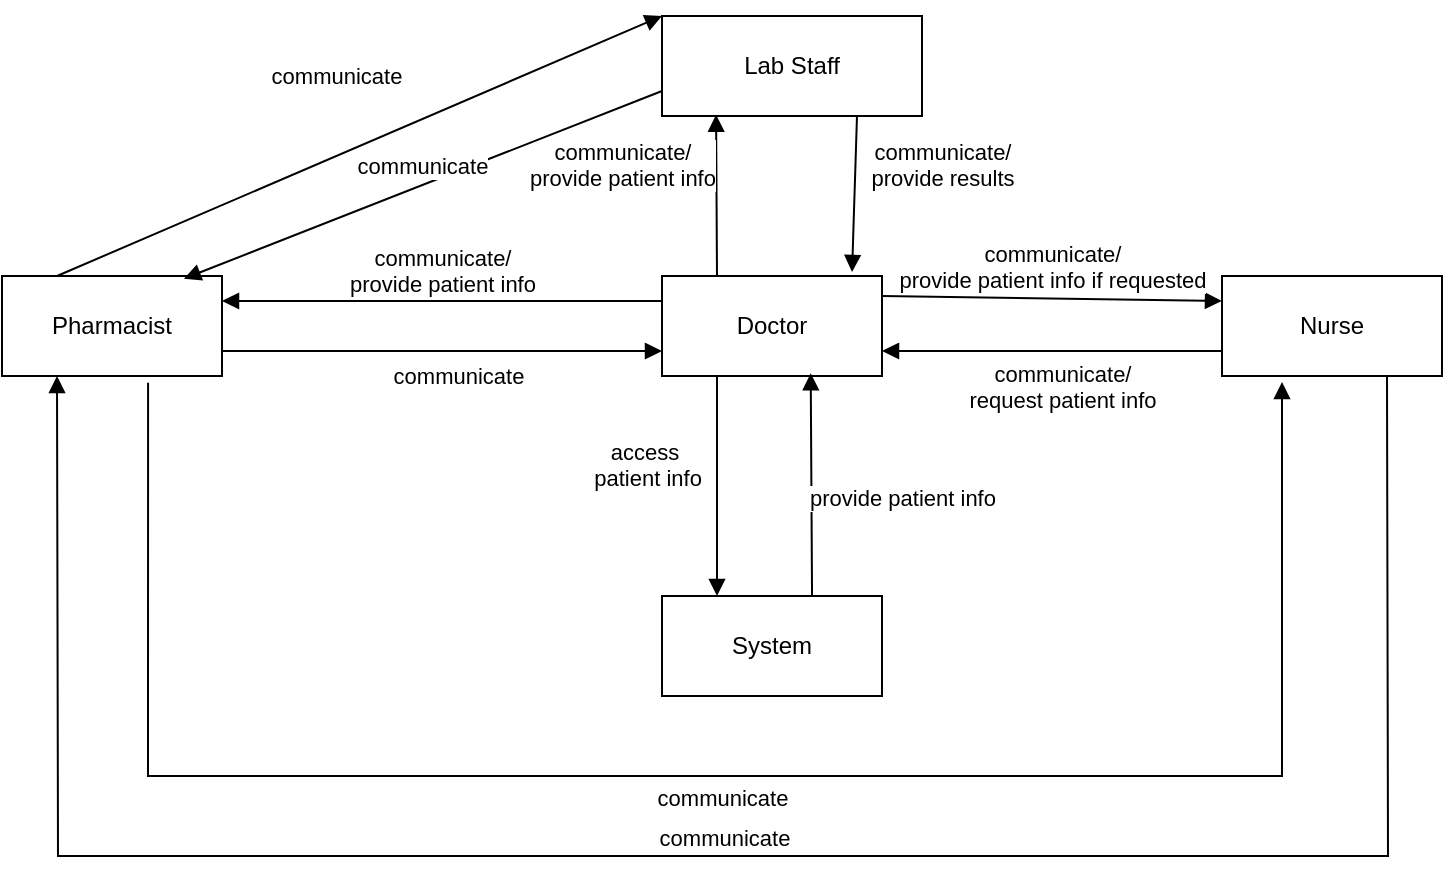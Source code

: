 <mxfile version="24.3.1" type="device">
  <diagram name="Page-1" id="xQnkz2gyqaugL-oDEthB">
    <mxGraphModel dx="2311" dy="652" grid="1" gridSize="10" guides="1" tooltips="1" connect="1" arrows="1" fold="1" page="1" pageScale="1" pageWidth="850" pageHeight="1100" math="0" shadow="0">
      <root>
        <mxCell id="0" />
        <mxCell id="1" parent="0" />
        <mxCell id="x95QMlqy5wYq6lgR7YRD-1" value="Doctor" style="html=1;whiteSpace=wrap;" vertex="1" parent="1">
          <mxGeometry x="-120" y="180" width="110" height="50" as="geometry" />
        </mxCell>
        <mxCell id="x95QMlqy5wYq6lgR7YRD-2" value="Nurse" style="html=1;whiteSpace=wrap;" vertex="1" parent="1">
          <mxGeometry x="160" y="180" width="110" height="50" as="geometry" />
        </mxCell>
        <mxCell id="x95QMlqy5wYq6lgR7YRD-3" value="Pharmacist" style="html=1;whiteSpace=wrap;" vertex="1" parent="1">
          <mxGeometry x="-450" y="180" width="110" height="50" as="geometry" />
        </mxCell>
        <mxCell id="x95QMlqy5wYq6lgR7YRD-4" value="Lab Staff" style="html=1;whiteSpace=wrap;" vertex="1" parent="1">
          <mxGeometry x="-120" y="50" width="130" height="50" as="geometry" />
        </mxCell>
        <mxCell id="x95QMlqy5wYq6lgR7YRD-5" value="System" style="html=1;whiteSpace=wrap;" vertex="1" parent="1">
          <mxGeometry x="-120" y="340" width="110" height="50" as="geometry" />
        </mxCell>
        <mxCell id="x95QMlqy5wYq6lgR7YRD-6" value="&lt;div&gt;access&lt;/div&gt;&lt;div&gt;&amp;nbsp;patient info&lt;/div&gt;" style="html=1;verticalAlign=bottom;endArrow=block;curved=0;rounded=0;exitX=0.25;exitY=1;exitDx=0;exitDy=0;entryX=0.25;entryY=0;entryDx=0;entryDy=0;" edge="1" parent="1" source="x95QMlqy5wYq6lgR7YRD-1" target="x95QMlqy5wYq6lgR7YRD-5">
          <mxGeometry x="0.091" y="-37" width="80" relative="1" as="geometry">
            <mxPoint x="380" y="340" as="sourcePoint" />
            <mxPoint x="460" y="340" as="targetPoint" />
            <mxPoint as="offset" />
          </mxGeometry>
        </mxCell>
        <mxCell id="x95QMlqy5wYq6lgR7YRD-7" value="provide patient info" style="html=1;verticalAlign=bottom;endArrow=block;curved=0;rounded=0;entryX=0.676;entryY=0.973;entryDx=0;entryDy=0;entryPerimeter=0;exitX=0.682;exitY=0;exitDx=0;exitDy=0;exitPerimeter=0;" edge="1" parent="1" source="x95QMlqy5wYq6lgR7YRD-5" target="x95QMlqy5wYq6lgR7YRD-1">
          <mxGeometry x="-0.286" y="-45" width="80" relative="1" as="geometry">
            <mxPoint x="-46" y="330" as="sourcePoint" />
            <mxPoint x="30" y="330" as="targetPoint" />
            <mxPoint as="offset" />
          </mxGeometry>
        </mxCell>
        <mxCell id="x95QMlqy5wYq6lgR7YRD-8" value="communicate/&lt;div&gt;provide patient info if requested&lt;/div&gt;" style="html=1;verticalAlign=bottom;endArrow=block;curved=0;rounded=0;entryX=0;entryY=0.25;entryDx=0;entryDy=0;" edge="1" parent="1" target="x95QMlqy5wYq6lgR7YRD-2">
          <mxGeometry width="80" relative="1" as="geometry">
            <mxPoint x="-10" y="190" as="sourcePoint" />
            <mxPoint x="70" y="190" as="targetPoint" />
          </mxGeometry>
        </mxCell>
        <mxCell id="x95QMlqy5wYq6lgR7YRD-9" value="communicate/&lt;div&gt;request patient info&lt;/div&gt;" style="html=1;verticalAlign=bottom;endArrow=block;curved=0;rounded=0;exitX=0;exitY=0.75;exitDx=0;exitDy=0;entryX=1;entryY=0.75;entryDx=0;entryDy=0;" edge="1" parent="1" source="x95QMlqy5wYq6lgR7YRD-2" target="x95QMlqy5wYq6lgR7YRD-1">
          <mxGeometry x="-0.059" y="33" width="80" relative="1" as="geometry">
            <mxPoint x="380" y="340" as="sourcePoint" />
            <mxPoint x="460" y="340" as="targetPoint" />
            <mxPoint as="offset" />
          </mxGeometry>
        </mxCell>
        <mxCell id="x95QMlqy5wYq6lgR7YRD-11" value="communicate" style="html=1;verticalAlign=bottom;endArrow=block;curved=0;rounded=0;entryX=0;entryY=0.75;entryDx=0;entryDy=0;exitX=1;exitY=0.75;exitDx=0;exitDy=0;" edge="1" parent="1" source="x95QMlqy5wYq6lgR7YRD-3" target="x95QMlqy5wYq6lgR7YRD-1">
          <mxGeometry x="0.071" y="-21" width="80" relative="1" as="geometry">
            <mxPoint x="-250" y="220" as="sourcePoint" />
            <mxPoint x="-170" y="220" as="targetPoint" />
            <mxPoint as="offset" />
          </mxGeometry>
        </mxCell>
        <mxCell id="x95QMlqy5wYq6lgR7YRD-12" value="communicate/&lt;div&gt;provide patient info&lt;/div&gt;" style="html=1;verticalAlign=bottom;endArrow=block;curved=0;rounded=0;entryX=1;entryY=0.25;entryDx=0;entryDy=0;exitX=0;exitY=0.25;exitDx=0;exitDy=0;" edge="1" parent="1" source="x95QMlqy5wYq6lgR7YRD-1" target="x95QMlqy5wYq6lgR7YRD-3">
          <mxGeometry width="80" relative="1" as="geometry">
            <mxPoint x="-240" y="180" as="sourcePoint" />
            <mxPoint x="-160" y="180" as="targetPoint" />
          </mxGeometry>
        </mxCell>
        <mxCell id="x95QMlqy5wYq6lgR7YRD-13" value="communicate/&lt;div&gt;provide patient info&lt;/div&gt;" style="html=1;verticalAlign=bottom;endArrow=block;curved=0;rounded=0;exitX=0.25;exitY=0;exitDx=0;exitDy=0;entryX=0.208;entryY=0.987;entryDx=0;entryDy=0;entryPerimeter=0;" edge="1" parent="1" source="x95QMlqy5wYq6lgR7YRD-1" target="x95QMlqy5wYq6lgR7YRD-4">
          <mxGeometry x="-0.001" y="47" width="80" relative="1" as="geometry">
            <mxPoint x="-90" y="150" as="sourcePoint" />
            <mxPoint x="-10" y="150" as="targetPoint" />
            <mxPoint as="offset" />
          </mxGeometry>
        </mxCell>
        <mxCell id="x95QMlqy5wYq6lgR7YRD-14" value="communicate/&lt;div&gt;provide results&lt;/div&gt;" style="html=1;verticalAlign=bottom;endArrow=block;curved=0;rounded=0;exitX=0.75;exitY=1;exitDx=0;exitDy=0;entryX=0.864;entryY=-0.04;entryDx=0;entryDy=0;entryPerimeter=0;" edge="1" parent="1" source="x95QMlqy5wYq6lgR7YRD-4" target="x95QMlqy5wYq6lgR7YRD-1">
          <mxGeometry x="-0.01" y="44" width="80" relative="1" as="geometry">
            <mxPoint x="-30" y="130" as="sourcePoint" />
            <mxPoint x="50" y="130" as="targetPoint" />
            <mxPoint as="offset" />
          </mxGeometry>
        </mxCell>
        <mxCell id="x95QMlqy5wYq6lgR7YRD-15" value="communicate" style="html=1;verticalAlign=bottom;endArrow=block;curved=0;rounded=0;exitX=0.25;exitY=0;exitDx=0;exitDy=0;entryX=0;entryY=0;entryDx=0;entryDy=0;" edge="1" parent="1" source="x95QMlqy5wYq6lgR7YRD-3" target="x95QMlqy5wYq6lgR7YRD-4">
          <mxGeometry x="-0.005" y="29" width="80" relative="1" as="geometry">
            <mxPoint x="-345" y="150" as="sourcePoint" />
            <mxPoint x="-265" y="150" as="targetPoint" />
            <mxPoint as="offset" />
          </mxGeometry>
        </mxCell>
        <mxCell id="x95QMlqy5wYq6lgR7YRD-16" value="communicate" style="html=1;verticalAlign=bottom;endArrow=block;curved=0;rounded=0;entryX=0.827;entryY=0.027;entryDx=0;entryDy=0;entryPerimeter=0;exitX=0;exitY=0.75;exitDx=0;exitDy=0;" edge="1" parent="1" source="x95QMlqy5wYq6lgR7YRD-4" target="x95QMlqy5wYq6lgR7YRD-3">
          <mxGeometry width="80" relative="1" as="geometry">
            <mxPoint x="-210" y="110" as="sourcePoint" />
            <mxPoint x="-130" y="110" as="targetPoint" />
          </mxGeometry>
        </mxCell>
        <mxCell id="x95QMlqy5wYq6lgR7YRD-17" value="communicate" style="html=1;verticalAlign=bottom;endArrow=block;curved=0;rounded=0;exitX=0.664;exitY=1.067;exitDx=0;exitDy=0;exitPerimeter=0;" edge="1" parent="1" source="x95QMlqy5wYq6lgR7YRD-3">
          <mxGeometry x="0.007" y="-20" width="80" relative="1" as="geometry">
            <mxPoint x="-300" y="290" as="sourcePoint" />
            <mxPoint x="190" y="233" as="targetPoint" />
            <Array as="points">
              <mxPoint x="-377" y="430" />
              <mxPoint x="190" y="430" />
            </Array>
            <mxPoint as="offset" />
          </mxGeometry>
        </mxCell>
        <mxCell id="x95QMlqy5wYq6lgR7YRD-19" value="communicate" style="html=1;verticalAlign=bottom;endArrow=block;curved=0;rounded=0;exitX=0.75;exitY=1;exitDx=0;exitDy=0;entryX=0.25;entryY=1;entryDx=0;entryDy=0;" edge="1" parent="1" source="x95QMlqy5wYq6lgR7YRD-2" target="x95QMlqy5wYq6lgR7YRD-3">
          <mxGeometry width="80" relative="1" as="geometry">
            <mxPoint x="240" y="430" as="sourcePoint" />
            <mxPoint x="-460" y="470" as="targetPoint" />
            <Array as="points">
              <mxPoint x="243" y="470" />
              <mxPoint x="-422" y="470" />
            </Array>
          </mxGeometry>
        </mxCell>
      </root>
    </mxGraphModel>
  </diagram>
</mxfile>
